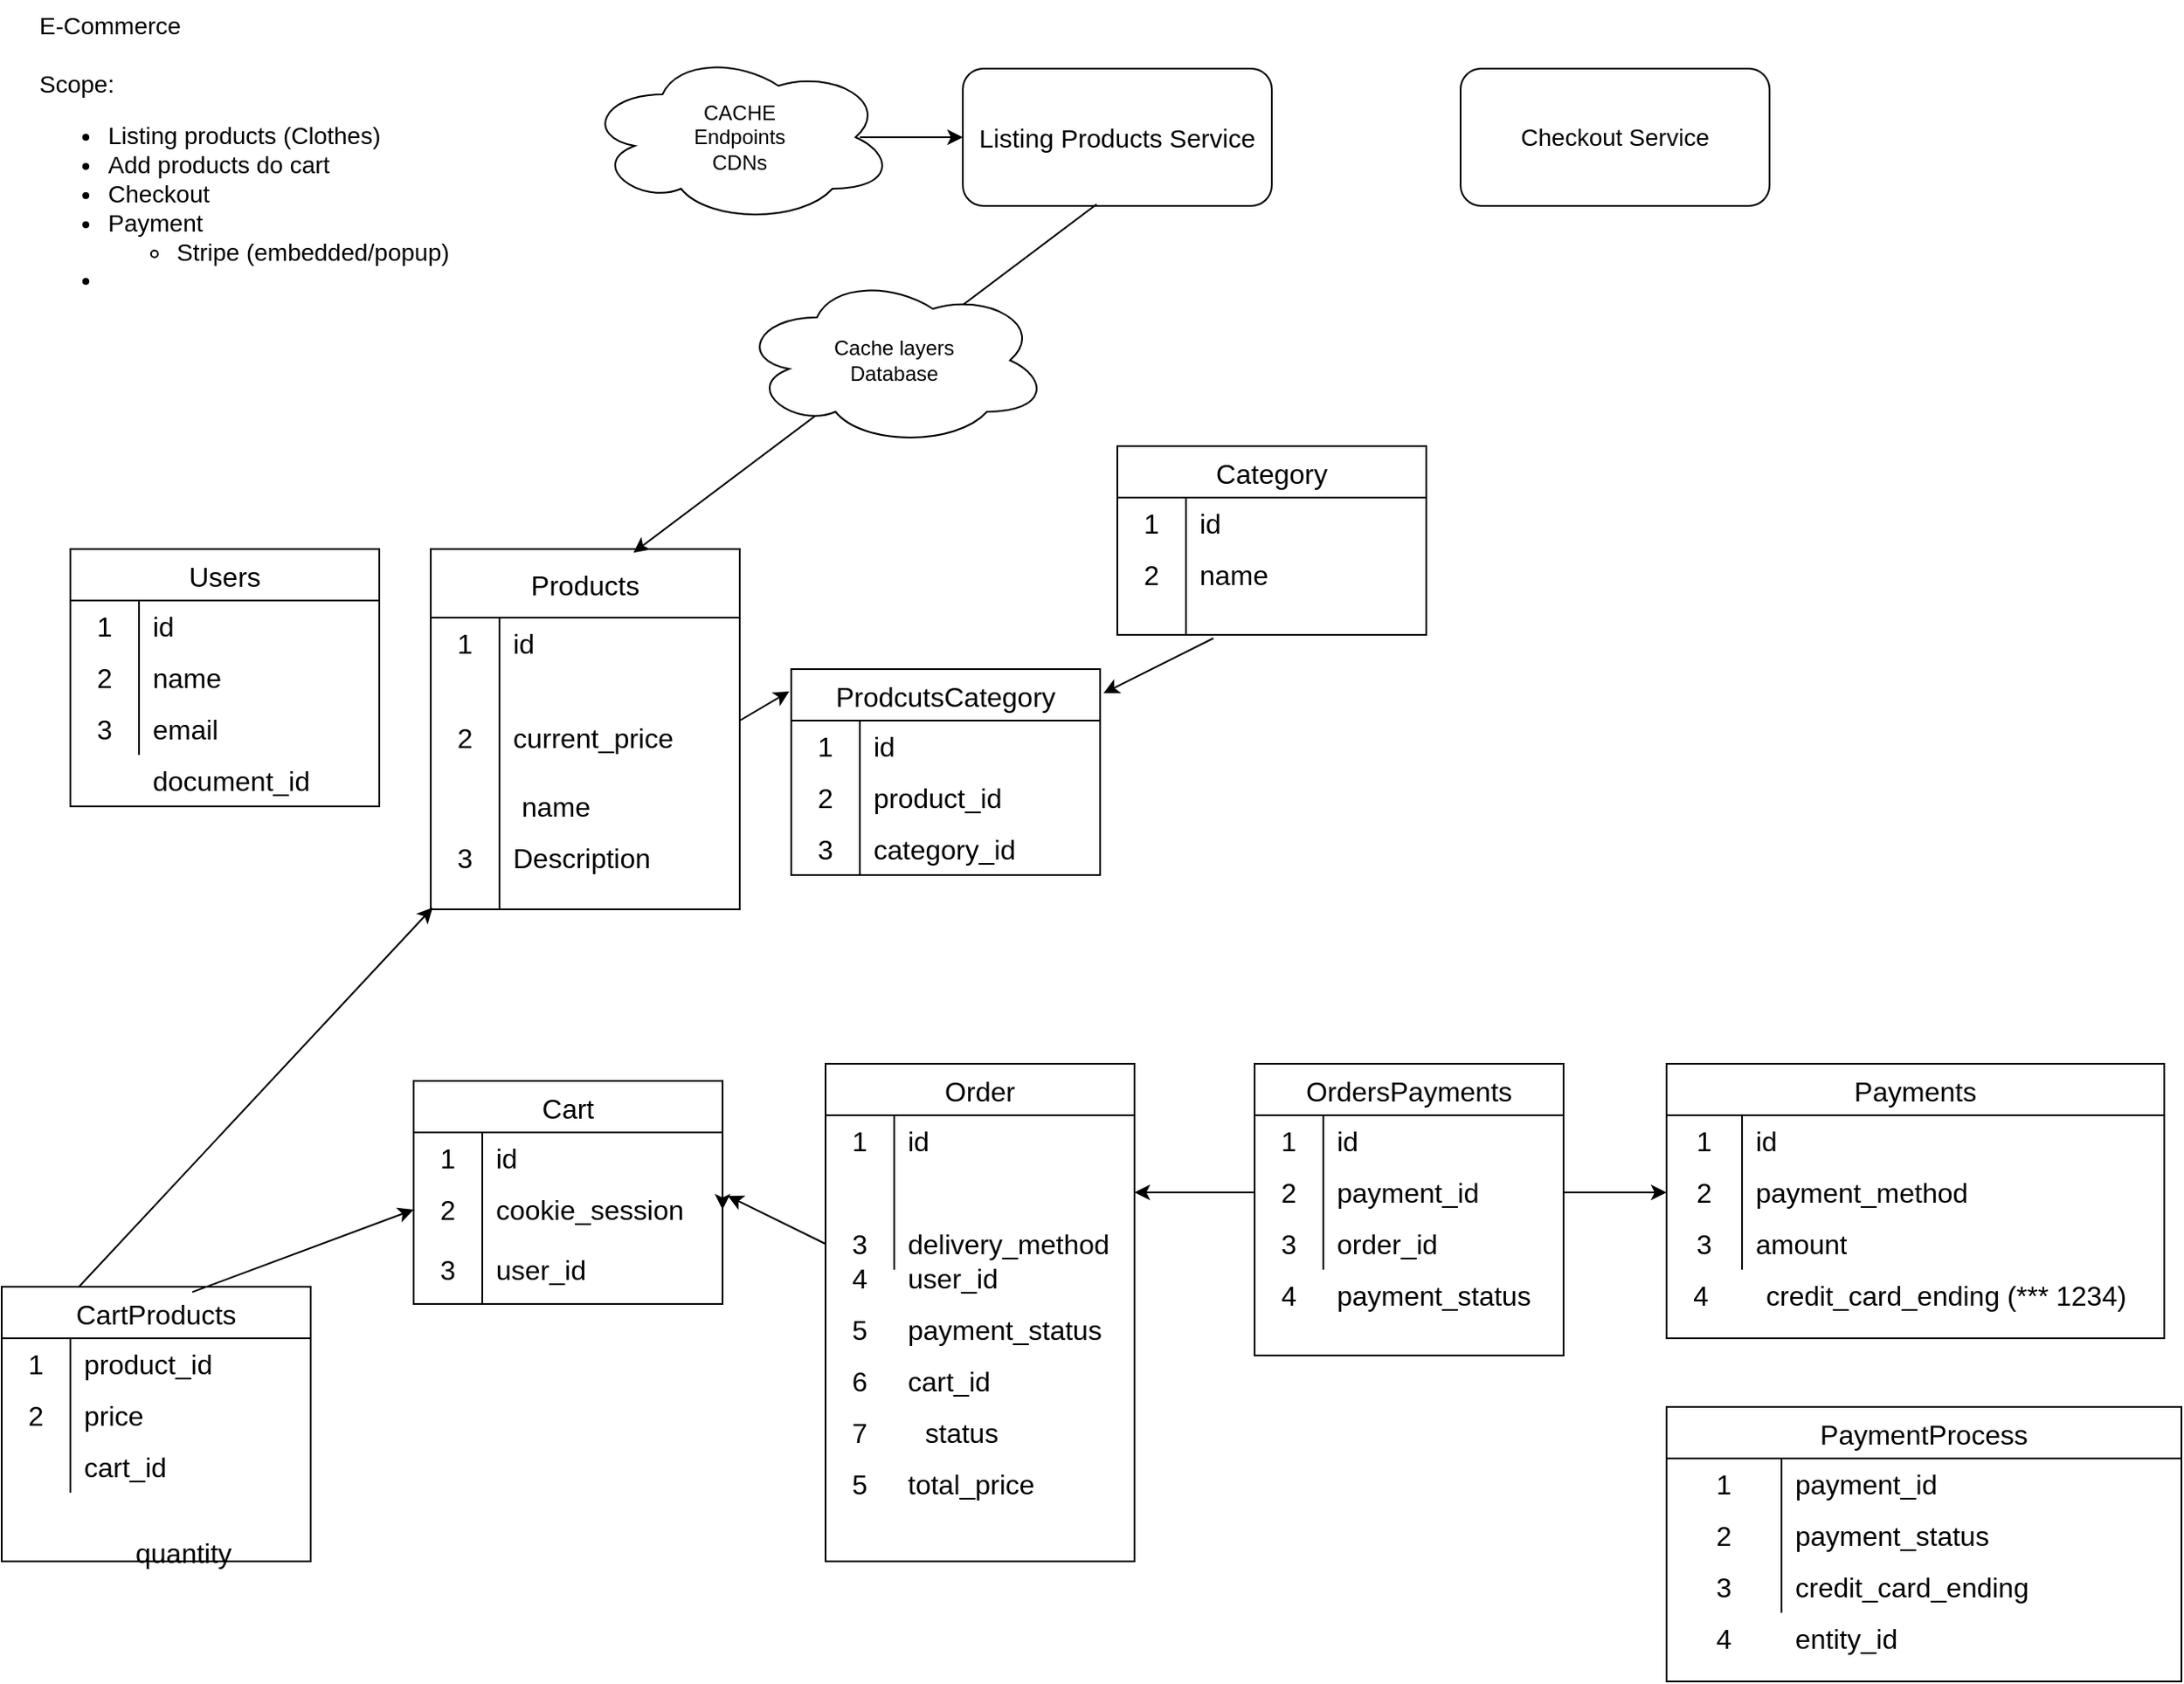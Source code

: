 <mxfile version="21.6.2" type="github">
  <diagram name="Page-1" id="5qGYVhEOFLCCytmUwjB6">
    <mxGraphModel dx="2869" dy="2988" grid="1" gridSize="10" guides="1" tooltips="1" connect="1" arrows="1" fold="1" page="1" pageScale="1" pageWidth="850" pageHeight="1100" math="0" shadow="0">
      <root>
        <mxCell id="0" />
        <mxCell id="1" parent="0" />
        <mxCell id="6X22sVfC-du6f6HbZ-w5-147" style="edgeStyle=orthogonalEdgeStyle;rounded=0;orthogonalLoop=1;jettySize=auto;html=1;exitX=1;exitY=0.5;exitDx=0;exitDy=0;entryX=1;entryY=0.5;entryDx=0;entryDy=0;" edge="1" parent="1" source="6X22sVfC-du6f6HbZ-w5-57" target="6X22sVfC-du6f6HbZ-w5-60">
          <mxGeometry relative="1" as="geometry" />
        </mxCell>
        <mxCell id="6X22sVfC-du6f6HbZ-w5-2" value="&lt;font style=&quot;font-size: 14px;&quot;&gt;E-Commerce&lt;br&gt;&lt;br&gt;Scope:&lt;br&gt;&lt;/font&gt;&lt;ul style=&quot;font-size: 14px;&quot;&gt;&lt;li&gt;&lt;span style=&quot;background-color: initial;&quot;&gt;Listing products (Clothes)&lt;/span&gt;&lt;/li&gt;&lt;li&gt;Add products do cart&lt;/li&gt;&lt;li&gt;Checkout&lt;/li&gt;&lt;li&gt;Payment&lt;/li&gt;&lt;ul&gt;&lt;li&gt;Stripe (embedded/popup)&lt;/li&gt;&lt;/ul&gt;&lt;li&gt;&lt;span style=&quot;font-size: 14px;&quot;&gt;&lt;br&gt;&lt;/span&gt;&lt;/li&gt;&lt;/ul&gt;&lt;div&gt;&lt;br&gt;&lt;/div&gt;&lt;div style=&quot;&quot;&gt;&lt;div&gt;&lt;span style=&quot;font-size: 14px;&quot;&gt;&lt;br&gt;&lt;/span&gt;&lt;/div&gt;&lt;/div&gt;" style="text;html=1;strokeColor=none;fillColor=none;align=left;verticalAlign=top;whiteSpace=wrap;rounded=0;strokeWidth=1;" vertex="1" parent="1">
          <mxGeometry x="10" y="-1110" width="250" height="220" as="geometry" />
        </mxCell>
        <mxCell id="6X22sVfC-du6f6HbZ-w5-9" value="Users" style="shape=table;startSize=30;container=1;collapsible=0;childLayout=tableLayout;fixedRows=1;rowLines=0;fontStyle=0;strokeColor=default;fontSize=16;" vertex="1" parent="1">
          <mxGeometry x="30" y="-790" width="180" height="150" as="geometry" />
        </mxCell>
        <mxCell id="6X22sVfC-du6f6HbZ-w5-10" value="" style="shape=tableRow;horizontal=0;startSize=0;swimlaneHead=0;swimlaneBody=0;top=0;left=0;bottom=0;right=0;collapsible=0;dropTarget=0;fillColor=none;points=[[0,0.5],[1,0.5]];portConstraint=eastwest;strokeColor=inherit;fontSize=16;" vertex="1" parent="6X22sVfC-du6f6HbZ-w5-9">
          <mxGeometry y="30" width="180" height="30" as="geometry" />
        </mxCell>
        <mxCell id="6X22sVfC-du6f6HbZ-w5-11" value="1" style="shape=partialRectangle;html=1;whiteSpace=wrap;connectable=0;fillColor=none;top=0;left=0;bottom=0;right=0;overflow=hidden;pointerEvents=1;strokeColor=inherit;fontSize=16;" vertex="1" parent="6X22sVfC-du6f6HbZ-w5-10">
          <mxGeometry width="40" height="30" as="geometry">
            <mxRectangle width="40" height="30" as="alternateBounds" />
          </mxGeometry>
        </mxCell>
        <mxCell id="6X22sVfC-du6f6HbZ-w5-12" value="id" style="shape=partialRectangle;html=1;whiteSpace=wrap;connectable=0;fillColor=none;top=0;left=0;bottom=0;right=0;align=left;spacingLeft=6;overflow=hidden;strokeColor=inherit;fontSize=16;" vertex="1" parent="6X22sVfC-du6f6HbZ-w5-10">
          <mxGeometry x="40" width="140" height="30" as="geometry">
            <mxRectangle width="140" height="30" as="alternateBounds" />
          </mxGeometry>
        </mxCell>
        <mxCell id="6X22sVfC-du6f6HbZ-w5-13" value="" style="shape=tableRow;horizontal=0;startSize=0;swimlaneHead=0;swimlaneBody=0;top=0;left=0;bottom=0;right=0;collapsible=0;dropTarget=0;fillColor=none;points=[[0,0.5],[1,0.5]];portConstraint=eastwest;strokeColor=inherit;fontSize=16;" vertex="1" parent="6X22sVfC-du6f6HbZ-w5-9">
          <mxGeometry y="60" width="180" height="30" as="geometry" />
        </mxCell>
        <mxCell id="6X22sVfC-du6f6HbZ-w5-14" value="2" style="shape=partialRectangle;html=1;whiteSpace=wrap;connectable=0;fillColor=none;top=0;left=0;bottom=0;right=0;overflow=hidden;strokeColor=inherit;fontSize=16;" vertex="1" parent="6X22sVfC-du6f6HbZ-w5-13">
          <mxGeometry width="40" height="30" as="geometry">
            <mxRectangle width="40" height="30" as="alternateBounds" />
          </mxGeometry>
        </mxCell>
        <mxCell id="6X22sVfC-du6f6HbZ-w5-15" value="name" style="shape=partialRectangle;html=1;whiteSpace=wrap;connectable=0;fillColor=none;top=0;left=0;bottom=0;right=0;align=left;spacingLeft=6;overflow=hidden;strokeColor=inherit;fontSize=16;" vertex="1" parent="6X22sVfC-du6f6HbZ-w5-13">
          <mxGeometry x="40" width="140" height="30" as="geometry">
            <mxRectangle width="140" height="30" as="alternateBounds" />
          </mxGeometry>
        </mxCell>
        <mxCell id="6X22sVfC-du6f6HbZ-w5-16" value="" style="shape=tableRow;horizontal=0;startSize=0;swimlaneHead=0;swimlaneBody=0;top=0;left=0;bottom=0;right=0;collapsible=0;dropTarget=0;fillColor=none;points=[[0,0.5],[1,0.5]];portConstraint=eastwest;strokeColor=inherit;fontSize=16;" vertex="1" parent="6X22sVfC-du6f6HbZ-w5-9">
          <mxGeometry y="90" width="180" height="30" as="geometry" />
        </mxCell>
        <mxCell id="6X22sVfC-du6f6HbZ-w5-17" value="3" style="shape=partialRectangle;html=1;whiteSpace=wrap;connectable=0;fillColor=none;top=0;left=0;bottom=0;right=0;overflow=hidden;strokeColor=inherit;fontSize=16;" vertex="1" parent="6X22sVfC-du6f6HbZ-w5-16">
          <mxGeometry width="40" height="30" as="geometry">
            <mxRectangle width="40" height="30" as="alternateBounds" />
          </mxGeometry>
        </mxCell>
        <mxCell id="6X22sVfC-du6f6HbZ-w5-18" value="email" style="shape=partialRectangle;html=1;whiteSpace=wrap;connectable=0;fillColor=none;top=0;left=0;bottom=0;right=0;align=left;spacingLeft=6;overflow=hidden;strokeColor=inherit;fontSize=16;" vertex="1" parent="6X22sVfC-du6f6HbZ-w5-16">
          <mxGeometry x="40" width="140" height="30" as="geometry">
            <mxRectangle width="140" height="30" as="alternateBounds" />
          </mxGeometry>
        </mxCell>
        <mxCell id="6X22sVfC-du6f6HbZ-w5-19" style="edgeStyle=orthogonalEdgeStyle;rounded=0;orthogonalLoop=1;jettySize=auto;html=1;exitX=0.5;exitY=1;exitDx=0;exitDy=0;" edge="1" parent="1">
          <mxGeometry relative="1" as="geometry">
            <mxPoint x="595" y="-780" as="sourcePoint" />
            <mxPoint x="595" y="-780" as="targetPoint" />
          </mxGeometry>
        </mxCell>
        <mxCell id="6X22sVfC-du6f6HbZ-w5-20" value="document_id" style="shape=partialRectangle;html=1;whiteSpace=wrap;connectable=0;fillColor=none;top=0;left=0;bottom=0;right=0;align=left;spacingLeft=6;overflow=hidden;strokeColor=inherit;fontSize=16;" vertex="1" parent="1">
          <mxGeometry x="70" y="-670" width="140" height="30" as="geometry">
            <mxRectangle width="140" height="30" as="alternateBounds" />
          </mxGeometry>
        </mxCell>
        <mxCell id="6X22sVfC-du6f6HbZ-w5-22" value="Products" style="shape=table;startSize=40;container=1;collapsible=0;childLayout=tableLayout;fixedRows=1;rowLines=0;fontStyle=0;strokeColor=default;fontSize=16;" vertex="1" parent="1">
          <mxGeometry x="240" y="-790" width="180" height="210" as="geometry" />
        </mxCell>
        <mxCell id="6X22sVfC-du6f6HbZ-w5-23" value="" style="shape=tableRow;horizontal=0;startSize=0;swimlaneHead=0;swimlaneBody=0;top=0;left=0;bottom=0;right=0;collapsible=0;dropTarget=0;fillColor=none;points=[[0,0.5],[1,0.5]];portConstraint=eastwest;strokeColor=inherit;fontSize=16;" vertex="1" parent="6X22sVfC-du6f6HbZ-w5-22">
          <mxGeometry y="40" width="180" height="30" as="geometry" />
        </mxCell>
        <mxCell id="6X22sVfC-du6f6HbZ-w5-24" value="1" style="shape=partialRectangle;html=1;whiteSpace=wrap;connectable=0;fillColor=none;top=0;left=0;bottom=0;right=0;overflow=hidden;pointerEvents=1;strokeColor=inherit;fontSize=16;" vertex="1" parent="6X22sVfC-du6f6HbZ-w5-23">
          <mxGeometry width="40" height="30" as="geometry">
            <mxRectangle width="40" height="30" as="alternateBounds" />
          </mxGeometry>
        </mxCell>
        <mxCell id="6X22sVfC-du6f6HbZ-w5-25" value="id" style="shape=partialRectangle;html=1;whiteSpace=wrap;connectable=0;fillColor=none;top=0;left=0;bottom=0;right=0;align=left;spacingLeft=6;overflow=hidden;strokeColor=inherit;fontSize=16;" vertex="1" parent="6X22sVfC-du6f6HbZ-w5-23">
          <mxGeometry x="40" width="140" height="30" as="geometry">
            <mxRectangle width="140" height="30" as="alternateBounds" />
          </mxGeometry>
        </mxCell>
        <mxCell id="6X22sVfC-du6f6HbZ-w5-26" value="" style="shape=tableRow;horizontal=0;startSize=0;swimlaneHead=0;swimlaneBody=0;top=0;left=0;bottom=0;right=0;collapsible=0;dropTarget=0;fillColor=none;points=[[0,0.5],[1,0.5]];portConstraint=eastwest;strokeColor=inherit;fontSize=16;" vertex="1" parent="6X22sVfC-du6f6HbZ-w5-22">
          <mxGeometry y="70" width="180" height="80" as="geometry" />
        </mxCell>
        <mxCell id="6X22sVfC-du6f6HbZ-w5-27" value="2" style="shape=partialRectangle;html=1;whiteSpace=wrap;connectable=0;fillColor=none;top=0;left=0;bottom=0;right=0;overflow=hidden;strokeColor=inherit;fontSize=16;" vertex="1" parent="6X22sVfC-du6f6HbZ-w5-26">
          <mxGeometry width="40" height="80" as="geometry">
            <mxRectangle width="40" height="80" as="alternateBounds" />
          </mxGeometry>
        </mxCell>
        <mxCell id="6X22sVfC-du6f6HbZ-w5-28" value="current_price" style="shape=partialRectangle;html=1;whiteSpace=wrap;connectable=0;fillColor=none;top=0;left=0;bottom=0;right=0;align=left;spacingLeft=6;overflow=hidden;strokeColor=inherit;fontSize=16;" vertex="1" parent="6X22sVfC-du6f6HbZ-w5-26">
          <mxGeometry x="40" width="140" height="80" as="geometry">
            <mxRectangle width="140" height="80" as="alternateBounds" />
          </mxGeometry>
        </mxCell>
        <mxCell id="6X22sVfC-du6f6HbZ-w5-29" value="" style="shape=tableRow;horizontal=0;startSize=0;swimlaneHead=0;swimlaneBody=0;top=0;left=0;bottom=0;right=0;collapsible=0;dropTarget=0;fillColor=none;points=[[0,0.5],[1,0.5]];portConstraint=eastwest;strokeColor=inherit;fontSize=16;" vertex="1" parent="6X22sVfC-du6f6HbZ-w5-22">
          <mxGeometry y="150" width="180" height="60" as="geometry" />
        </mxCell>
        <mxCell id="6X22sVfC-du6f6HbZ-w5-30" value="3" style="shape=partialRectangle;html=1;whiteSpace=wrap;connectable=0;fillColor=none;top=0;left=0;bottom=0;right=0;overflow=hidden;strokeColor=inherit;fontSize=16;" vertex="1" parent="6X22sVfC-du6f6HbZ-w5-29">
          <mxGeometry width="40" height="60" as="geometry">
            <mxRectangle width="40" height="60" as="alternateBounds" />
          </mxGeometry>
        </mxCell>
        <mxCell id="6X22sVfC-du6f6HbZ-w5-31" value="Description" style="shape=partialRectangle;html=1;whiteSpace=wrap;connectable=0;fillColor=none;top=0;left=0;bottom=0;right=0;align=left;spacingLeft=6;overflow=hidden;strokeColor=inherit;fontSize=16;" vertex="1" parent="6X22sVfC-du6f6HbZ-w5-29">
          <mxGeometry x="40" width="140" height="60" as="geometry">
            <mxRectangle width="140" height="60" as="alternateBounds" />
          </mxGeometry>
        </mxCell>
        <mxCell id="6X22sVfC-du6f6HbZ-w5-32" value="Category" style="shape=table;startSize=30;container=1;collapsible=0;childLayout=tableLayout;fixedRows=1;rowLines=0;fontStyle=0;strokeColor=default;fontSize=16;" vertex="1" parent="1">
          <mxGeometry x="640" y="-850" width="180" height="110" as="geometry" />
        </mxCell>
        <mxCell id="6X22sVfC-du6f6HbZ-w5-33" value="" style="shape=tableRow;horizontal=0;startSize=0;swimlaneHead=0;swimlaneBody=0;top=0;left=0;bottom=0;right=0;collapsible=0;dropTarget=0;fillColor=none;points=[[0,0.5],[1,0.5]];portConstraint=eastwest;strokeColor=inherit;fontSize=16;" vertex="1" parent="6X22sVfC-du6f6HbZ-w5-32">
          <mxGeometry y="30" width="180" height="30" as="geometry" />
        </mxCell>
        <mxCell id="6X22sVfC-du6f6HbZ-w5-34" value="1" style="shape=partialRectangle;html=1;whiteSpace=wrap;connectable=0;fillColor=none;top=0;left=0;bottom=0;right=0;overflow=hidden;pointerEvents=1;strokeColor=inherit;fontSize=16;" vertex="1" parent="6X22sVfC-du6f6HbZ-w5-33">
          <mxGeometry width="40" height="30" as="geometry">
            <mxRectangle width="40" height="30" as="alternateBounds" />
          </mxGeometry>
        </mxCell>
        <mxCell id="6X22sVfC-du6f6HbZ-w5-35" value="id" style="shape=partialRectangle;html=1;whiteSpace=wrap;connectable=0;fillColor=none;top=0;left=0;bottom=0;right=0;align=left;spacingLeft=6;overflow=hidden;strokeColor=inherit;fontSize=16;" vertex="1" parent="6X22sVfC-du6f6HbZ-w5-33">
          <mxGeometry x="40" width="140" height="30" as="geometry">
            <mxRectangle width="140" height="30" as="alternateBounds" />
          </mxGeometry>
        </mxCell>
        <mxCell id="6X22sVfC-du6f6HbZ-w5-36" value="" style="shape=tableRow;horizontal=0;startSize=0;swimlaneHead=0;swimlaneBody=0;top=0;left=0;bottom=0;right=0;collapsible=0;dropTarget=0;fillColor=none;points=[[0,0.5],[1,0.5]];portConstraint=eastwest;strokeColor=inherit;fontSize=16;" vertex="1" parent="6X22sVfC-du6f6HbZ-w5-32">
          <mxGeometry y="60" width="180" height="30" as="geometry" />
        </mxCell>
        <mxCell id="6X22sVfC-du6f6HbZ-w5-37" value="2" style="shape=partialRectangle;html=1;whiteSpace=wrap;connectable=0;fillColor=none;top=0;left=0;bottom=0;right=0;overflow=hidden;strokeColor=inherit;fontSize=16;" vertex="1" parent="6X22sVfC-du6f6HbZ-w5-36">
          <mxGeometry width="40" height="30" as="geometry">
            <mxRectangle width="40" height="30" as="alternateBounds" />
          </mxGeometry>
        </mxCell>
        <mxCell id="6X22sVfC-du6f6HbZ-w5-38" value="name" style="shape=partialRectangle;html=1;whiteSpace=wrap;connectable=0;fillColor=none;top=0;left=0;bottom=0;right=0;align=left;spacingLeft=6;overflow=hidden;strokeColor=inherit;fontSize=16;" vertex="1" parent="6X22sVfC-du6f6HbZ-w5-36">
          <mxGeometry x="40" width="140" height="30" as="geometry">
            <mxRectangle width="140" height="30" as="alternateBounds" />
          </mxGeometry>
        </mxCell>
        <mxCell id="6X22sVfC-du6f6HbZ-w5-39" value="" style="shape=tableRow;horizontal=0;startSize=0;swimlaneHead=0;swimlaneBody=0;top=0;left=0;bottom=0;right=0;collapsible=0;dropTarget=0;fillColor=none;points=[[0,0.5],[1,0.5]];portConstraint=eastwest;strokeColor=inherit;fontSize=16;" vertex="1" parent="6X22sVfC-du6f6HbZ-w5-32">
          <mxGeometry y="90" width="180" height="20" as="geometry" />
        </mxCell>
        <mxCell id="6X22sVfC-du6f6HbZ-w5-40" value="" style="shape=partialRectangle;html=1;whiteSpace=wrap;connectable=0;fillColor=none;top=0;left=0;bottom=0;right=0;overflow=hidden;strokeColor=inherit;fontSize=16;" vertex="1" parent="6X22sVfC-du6f6HbZ-w5-39">
          <mxGeometry width="40" height="20" as="geometry">
            <mxRectangle width="40" height="20" as="alternateBounds" />
          </mxGeometry>
        </mxCell>
        <mxCell id="6X22sVfC-du6f6HbZ-w5-41" value="" style="shape=partialRectangle;html=1;whiteSpace=wrap;connectable=0;fillColor=none;top=0;left=0;bottom=0;right=0;align=left;spacingLeft=6;overflow=hidden;strokeColor=inherit;fontSize=16;" vertex="1" parent="6X22sVfC-du6f6HbZ-w5-39">
          <mxGeometry x="40" width="140" height="20" as="geometry">
            <mxRectangle width="140" height="20" as="alternateBounds" />
          </mxGeometry>
        </mxCell>
        <mxCell id="6X22sVfC-du6f6HbZ-w5-42" value="name" style="shape=partialRectangle;html=1;whiteSpace=wrap;connectable=0;fillColor=none;top=0;left=0;bottom=0;right=0;align=left;spacingLeft=6;overflow=hidden;strokeColor=inherit;fontSize=16;" vertex="1" parent="1">
          <mxGeometry x="285" y="-670" width="140" height="60" as="geometry">
            <mxRectangle width="140" height="110" as="alternateBounds" />
          </mxGeometry>
        </mxCell>
        <mxCell id="6X22sVfC-du6f6HbZ-w5-43" value="ProdcutsCategory" style="shape=table;startSize=30;container=1;collapsible=0;childLayout=tableLayout;fixedRows=1;rowLines=0;fontStyle=0;strokeColor=default;fontSize=16;" vertex="1" parent="1">
          <mxGeometry x="450" y="-720" width="180" height="120" as="geometry" />
        </mxCell>
        <mxCell id="6X22sVfC-du6f6HbZ-w5-44" value="" style="shape=tableRow;horizontal=0;startSize=0;swimlaneHead=0;swimlaneBody=0;top=0;left=0;bottom=0;right=0;collapsible=0;dropTarget=0;fillColor=none;points=[[0,0.5],[1,0.5]];portConstraint=eastwest;strokeColor=inherit;fontSize=16;" vertex="1" parent="6X22sVfC-du6f6HbZ-w5-43">
          <mxGeometry y="30" width="180" height="30" as="geometry" />
        </mxCell>
        <mxCell id="6X22sVfC-du6f6HbZ-w5-45" value="1" style="shape=partialRectangle;html=1;whiteSpace=wrap;connectable=0;fillColor=none;top=0;left=0;bottom=0;right=0;overflow=hidden;pointerEvents=1;strokeColor=inherit;fontSize=16;" vertex="1" parent="6X22sVfC-du6f6HbZ-w5-44">
          <mxGeometry width="40" height="30" as="geometry">
            <mxRectangle width="40" height="30" as="alternateBounds" />
          </mxGeometry>
        </mxCell>
        <mxCell id="6X22sVfC-du6f6HbZ-w5-46" value="id" style="shape=partialRectangle;html=1;whiteSpace=wrap;connectable=0;fillColor=none;top=0;left=0;bottom=0;right=0;align=left;spacingLeft=6;overflow=hidden;strokeColor=inherit;fontSize=16;" vertex="1" parent="6X22sVfC-du6f6HbZ-w5-44">
          <mxGeometry x="40" width="140" height="30" as="geometry">
            <mxRectangle width="140" height="30" as="alternateBounds" />
          </mxGeometry>
        </mxCell>
        <mxCell id="6X22sVfC-du6f6HbZ-w5-47" value="" style="shape=tableRow;horizontal=0;startSize=0;swimlaneHead=0;swimlaneBody=0;top=0;left=0;bottom=0;right=0;collapsible=0;dropTarget=0;fillColor=none;points=[[0,0.5],[1,0.5]];portConstraint=eastwest;strokeColor=inherit;fontSize=16;" vertex="1" parent="6X22sVfC-du6f6HbZ-w5-43">
          <mxGeometry y="60" width="180" height="30" as="geometry" />
        </mxCell>
        <mxCell id="6X22sVfC-du6f6HbZ-w5-48" value="2" style="shape=partialRectangle;html=1;whiteSpace=wrap;connectable=0;fillColor=none;top=0;left=0;bottom=0;right=0;overflow=hidden;strokeColor=inherit;fontSize=16;" vertex="1" parent="6X22sVfC-du6f6HbZ-w5-47">
          <mxGeometry width="40" height="30" as="geometry">
            <mxRectangle width="40" height="30" as="alternateBounds" />
          </mxGeometry>
        </mxCell>
        <mxCell id="6X22sVfC-du6f6HbZ-w5-49" value="product_id" style="shape=partialRectangle;html=1;whiteSpace=wrap;connectable=0;fillColor=none;top=0;left=0;bottom=0;right=0;align=left;spacingLeft=6;overflow=hidden;strokeColor=inherit;fontSize=16;" vertex="1" parent="6X22sVfC-du6f6HbZ-w5-47">
          <mxGeometry x="40" width="140" height="30" as="geometry">
            <mxRectangle width="140" height="30" as="alternateBounds" />
          </mxGeometry>
        </mxCell>
        <mxCell id="6X22sVfC-du6f6HbZ-w5-50" value="" style="shape=tableRow;horizontal=0;startSize=0;swimlaneHead=0;swimlaneBody=0;top=0;left=0;bottom=0;right=0;collapsible=0;dropTarget=0;fillColor=none;points=[[0,0.5],[1,0.5]];portConstraint=eastwest;strokeColor=inherit;fontSize=16;" vertex="1" parent="6X22sVfC-du6f6HbZ-w5-43">
          <mxGeometry y="90" width="180" height="30" as="geometry" />
        </mxCell>
        <mxCell id="6X22sVfC-du6f6HbZ-w5-51" value="3" style="shape=partialRectangle;html=1;whiteSpace=wrap;connectable=0;fillColor=none;top=0;left=0;bottom=0;right=0;overflow=hidden;strokeColor=inherit;fontSize=16;" vertex="1" parent="6X22sVfC-du6f6HbZ-w5-50">
          <mxGeometry width="40" height="30" as="geometry">
            <mxRectangle width="40" height="30" as="alternateBounds" />
          </mxGeometry>
        </mxCell>
        <mxCell id="6X22sVfC-du6f6HbZ-w5-52" value="category_id" style="shape=partialRectangle;html=1;whiteSpace=wrap;connectable=0;fillColor=none;top=0;left=0;bottom=0;right=0;align=left;spacingLeft=6;overflow=hidden;strokeColor=inherit;fontSize=16;" vertex="1" parent="6X22sVfC-du6f6HbZ-w5-50">
          <mxGeometry x="40" width="140" height="30" as="geometry">
            <mxRectangle width="140" height="30" as="alternateBounds" />
          </mxGeometry>
        </mxCell>
        <mxCell id="6X22sVfC-du6f6HbZ-w5-54" value="" style="endArrow=classic;html=1;rounded=0;entryX=-0.006;entryY=0.108;entryDx=0;entryDy=0;entryPerimeter=0;" edge="1" parent="1" target="6X22sVfC-du6f6HbZ-w5-43">
          <mxGeometry width="50" height="50" relative="1" as="geometry">
            <mxPoint x="420" y="-690" as="sourcePoint" />
            <mxPoint x="470" y="-740" as="targetPoint" />
          </mxGeometry>
        </mxCell>
        <mxCell id="6X22sVfC-du6f6HbZ-w5-55" value="" style="endArrow=classic;html=1;rounded=0;entryX=1.011;entryY=0.117;entryDx=0;entryDy=0;entryPerimeter=0;exitX=0.311;exitY=1.1;exitDx=0;exitDy=0;exitPerimeter=0;" edge="1" parent="1" source="6X22sVfC-du6f6HbZ-w5-39" target="6X22sVfC-du6f6HbZ-w5-43">
          <mxGeometry width="50" height="50" relative="1" as="geometry">
            <mxPoint x="710" y="-690" as="sourcePoint" />
            <mxPoint x="749" y="-627" as="targetPoint" />
          </mxGeometry>
        </mxCell>
        <mxCell id="6X22sVfC-du6f6HbZ-w5-56" value="Cart" style="shape=table;startSize=30;container=1;collapsible=0;childLayout=tableLayout;fixedRows=1;rowLines=0;fontStyle=0;strokeColor=default;fontSize=16;" vertex="1" parent="1">
          <mxGeometry x="230" y="-480" width="180" height="130" as="geometry" />
        </mxCell>
        <mxCell id="6X22sVfC-du6f6HbZ-w5-57" value="" style="shape=tableRow;horizontal=0;startSize=0;swimlaneHead=0;swimlaneBody=0;top=0;left=0;bottom=0;right=0;collapsible=0;dropTarget=0;fillColor=none;points=[[0,0.5],[1,0.5]];portConstraint=eastwest;strokeColor=inherit;fontSize=16;" vertex="1" parent="6X22sVfC-du6f6HbZ-w5-56">
          <mxGeometry y="30" width="180" height="30" as="geometry" />
        </mxCell>
        <mxCell id="6X22sVfC-du6f6HbZ-w5-58" value="1" style="shape=partialRectangle;html=1;whiteSpace=wrap;connectable=0;fillColor=none;top=0;left=0;bottom=0;right=0;overflow=hidden;pointerEvents=1;strokeColor=inherit;fontSize=16;" vertex="1" parent="6X22sVfC-du6f6HbZ-w5-57">
          <mxGeometry width="40" height="30" as="geometry">
            <mxRectangle width="40" height="30" as="alternateBounds" />
          </mxGeometry>
        </mxCell>
        <mxCell id="6X22sVfC-du6f6HbZ-w5-59" value="id" style="shape=partialRectangle;html=1;whiteSpace=wrap;connectable=0;fillColor=none;top=0;left=0;bottom=0;right=0;align=left;spacingLeft=6;overflow=hidden;strokeColor=inherit;fontSize=16;" vertex="1" parent="6X22sVfC-du6f6HbZ-w5-57">
          <mxGeometry x="40" width="140" height="30" as="geometry">
            <mxRectangle width="140" height="30" as="alternateBounds" />
          </mxGeometry>
        </mxCell>
        <mxCell id="6X22sVfC-du6f6HbZ-w5-60" value="" style="shape=tableRow;horizontal=0;startSize=0;swimlaneHead=0;swimlaneBody=0;top=0;left=0;bottom=0;right=0;collapsible=0;dropTarget=0;fillColor=none;points=[[0,0.5],[1,0.5]];portConstraint=eastwest;strokeColor=inherit;fontSize=16;" vertex="1" parent="6X22sVfC-du6f6HbZ-w5-56">
          <mxGeometry y="60" width="180" height="30" as="geometry" />
        </mxCell>
        <mxCell id="6X22sVfC-du6f6HbZ-w5-61" value="2" style="shape=partialRectangle;html=1;whiteSpace=wrap;connectable=0;fillColor=none;top=0;left=0;bottom=0;right=0;overflow=hidden;strokeColor=inherit;fontSize=16;" vertex="1" parent="6X22sVfC-du6f6HbZ-w5-60">
          <mxGeometry width="40" height="30" as="geometry">
            <mxRectangle width="40" height="30" as="alternateBounds" />
          </mxGeometry>
        </mxCell>
        <mxCell id="6X22sVfC-du6f6HbZ-w5-62" value="cookie_session" style="shape=partialRectangle;html=1;whiteSpace=wrap;connectable=0;fillColor=none;top=0;left=0;bottom=0;right=0;align=left;spacingLeft=6;overflow=hidden;strokeColor=inherit;fontSize=16;" vertex="1" parent="6X22sVfC-du6f6HbZ-w5-60">
          <mxGeometry x="40" width="140" height="30" as="geometry">
            <mxRectangle width="140" height="30" as="alternateBounds" />
          </mxGeometry>
        </mxCell>
        <mxCell id="6X22sVfC-du6f6HbZ-w5-63" value="" style="shape=tableRow;horizontal=0;startSize=0;swimlaneHead=0;swimlaneBody=0;top=0;left=0;bottom=0;right=0;collapsible=0;dropTarget=0;fillColor=none;points=[[0,0.5],[1,0.5]];portConstraint=eastwest;strokeColor=inherit;fontSize=16;" vertex="1" parent="6X22sVfC-du6f6HbZ-w5-56">
          <mxGeometry y="90" width="180" height="40" as="geometry" />
        </mxCell>
        <mxCell id="6X22sVfC-du6f6HbZ-w5-64" value="3" style="shape=partialRectangle;html=1;whiteSpace=wrap;connectable=0;fillColor=none;top=0;left=0;bottom=0;right=0;overflow=hidden;strokeColor=inherit;fontSize=16;" vertex="1" parent="6X22sVfC-du6f6HbZ-w5-63">
          <mxGeometry width="40" height="40" as="geometry">
            <mxRectangle width="40" height="40" as="alternateBounds" />
          </mxGeometry>
        </mxCell>
        <mxCell id="6X22sVfC-du6f6HbZ-w5-65" value="user_id" style="shape=partialRectangle;html=1;whiteSpace=wrap;connectable=0;fillColor=none;top=0;left=0;bottom=0;right=0;align=left;spacingLeft=6;overflow=hidden;strokeColor=inherit;fontSize=16;" vertex="1" parent="6X22sVfC-du6f6HbZ-w5-63">
          <mxGeometry x="40" width="140" height="40" as="geometry">
            <mxRectangle width="140" height="40" as="alternateBounds" />
          </mxGeometry>
        </mxCell>
        <mxCell id="6X22sVfC-du6f6HbZ-w5-78" value="CartProducts" style="shape=table;startSize=30;container=1;collapsible=0;childLayout=tableLayout;fixedRows=1;rowLines=0;fontStyle=0;strokeColor=default;fontSize=16;" vertex="1" parent="1">
          <mxGeometry x="-10" y="-360" width="180" height="160" as="geometry" />
        </mxCell>
        <mxCell id="6X22sVfC-du6f6HbZ-w5-79" value="" style="shape=tableRow;horizontal=0;startSize=0;swimlaneHead=0;swimlaneBody=0;top=0;left=0;bottom=0;right=0;collapsible=0;dropTarget=0;fillColor=none;points=[[0,0.5],[1,0.5]];portConstraint=eastwest;strokeColor=inherit;fontSize=16;" vertex="1" parent="6X22sVfC-du6f6HbZ-w5-78">
          <mxGeometry y="30" width="180" height="30" as="geometry" />
        </mxCell>
        <mxCell id="6X22sVfC-du6f6HbZ-w5-80" value="1" style="shape=partialRectangle;html=1;whiteSpace=wrap;connectable=0;fillColor=none;top=0;left=0;bottom=0;right=0;overflow=hidden;pointerEvents=1;strokeColor=inherit;fontSize=16;" vertex="1" parent="6X22sVfC-du6f6HbZ-w5-79">
          <mxGeometry width="40" height="30" as="geometry">
            <mxRectangle width="40" height="30" as="alternateBounds" />
          </mxGeometry>
        </mxCell>
        <mxCell id="6X22sVfC-du6f6HbZ-w5-81" value="product_id" style="shape=partialRectangle;html=1;whiteSpace=wrap;connectable=0;fillColor=none;top=0;left=0;bottom=0;right=0;align=left;spacingLeft=6;overflow=hidden;strokeColor=inherit;fontSize=16;" vertex="1" parent="6X22sVfC-du6f6HbZ-w5-79">
          <mxGeometry x="40" width="140" height="30" as="geometry">
            <mxRectangle width="140" height="30" as="alternateBounds" />
          </mxGeometry>
        </mxCell>
        <mxCell id="6X22sVfC-du6f6HbZ-w5-82" value="" style="shape=tableRow;horizontal=0;startSize=0;swimlaneHead=0;swimlaneBody=0;top=0;left=0;bottom=0;right=0;collapsible=0;dropTarget=0;fillColor=none;points=[[0,0.5],[1,0.5]];portConstraint=eastwest;strokeColor=inherit;fontSize=16;" vertex="1" parent="6X22sVfC-du6f6HbZ-w5-78">
          <mxGeometry y="60" width="180" height="30" as="geometry" />
        </mxCell>
        <mxCell id="6X22sVfC-du6f6HbZ-w5-83" value="2" style="shape=partialRectangle;html=1;whiteSpace=wrap;connectable=0;fillColor=none;top=0;left=0;bottom=0;right=0;overflow=hidden;strokeColor=inherit;fontSize=16;" vertex="1" parent="6X22sVfC-du6f6HbZ-w5-82">
          <mxGeometry width="40" height="30" as="geometry">
            <mxRectangle width="40" height="30" as="alternateBounds" />
          </mxGeometry>
        </mxCell>
        <mxCell id="6X22sVfC-du6f6HbZ-w5-84" value="price" style="shape=partialRectangle;html=1;whiteSpace=wrap;connectable=0;fillColor=none;top=0;left=0;bottom=0;right=0;align=left;spacingLeft=6;overflow=hidden;strokeColor=inherit;fontSize=16;" vertex="1" parent="6X22sVfC-du6f6HbZ-w5-82">
          <mxGeometry x="40" width="140" height="30" as="geometry">
            <mxRectangle width="140" height="30" as="alternateBounds" />
          </mxGeometry>
        </mxCell>
        <mxCell id="6X22sVfC-du6f6HbZ-w5-85" value="" style="shape=tableRow;horizontal=0;startSize=0;swimlaneHead=0;swimlaneBody=0;top=0;left=0;bottom=0;right=0;collapsible=0;dropTarget=0;fillColor=none;points=[[0,0.5],[1,0.5]];portConstraint=eastwest;strokeColor=inherit;fontSize=16;" vertex="1" parent="6X22sVfC-du6f6HbZ-w5-78">
          <mxGeometry y="90" width="180" height="30" as="geometry" />
        </mxCell>
        <mxCell id="6X22sVfC-du6f6HbZ-w5-86" value="" style="shape=partialRectangle;html=1;whiteSpace=wrap;connectable=0;fillColor=none;top=0;left=0;bottom=0;right=0;overflow=hidden;strokeColor=inherit;fontSize=16;" vertex="1" parent="6X22sVfC-du6f6HbZ-w5-85">
          <mxGeometry width="40" height="30" as="geometry">
            <mxRectangle width="40" height="30" as="alternateBounds" />
          </mxGeometry>
        </mxCell>
        <mxCell id="6X22sVfC-du6f6HbZ-w5-87" value="cart_id" style="shape=partialRectangle;html=1;whiteSpace=wrap;connectable=0;fillColor=none;top=0;left=0;bottom=0;right=0;align=left;spacingLeft=6;overflow=hidden;strokeColor=inherit;fontSize=16;" vertex="1" parent="6X22sVfC-du6f6HbZ-w5-85">
          <mxGeometry x="40" width="140" height="30" as="geometry">
            <mxRectangle width="140" height="30" as="alternateBounds" />
          </mxGeometry>
        </mxCell>
        <mxCell id="6X22sVfC-du6f6HbZ-w5-88" value="Order" style="shape=table;startSize=30;container=1;collapsible=0;childLayout=tableLayout;fixedRows=1;rowLines=0;fontStyle=0;strokeColor=default;fontSize=16;" vertex="1" parent="1">
          <mxGeometry x="470" y="-490" width="180" height="290" as="geometry" />
        </mxCell>
        <mxCell id="6X22sVfC-du6f6HbZ-w5-89" value="" style="shape=tableRow;horizontal=0;startSize=0;swimlaneHead=0;swimlaneBody=0;top=0;left=0;bottom=0;right=0;collapsible=0;dropTarget=0;fillColor=none;points=[[0,0.5],[1,0.5]];portConstraint=eastwest;strokeColor=inherit;fontSize=16;" vertex="1" parent="6X22sVfC-du6f6HbZ-w5-88">
          <mxGeometry y="30" width="180" height="30" as="geometry" />
        </mxCell>
        <mxCell id="6X22sVfC-du6f6HbZ-w5-90" value="1" style="shape=partialRectangle;html=1;whiteSpace=wrap;connectable=0;fillColor=none;top=0;left=0;bottom=0;right=0;overflow=hidden;pointerEvents=1;strokeColor=inherit;fontSize=16;" vertex="1" parent="6X22sVfC-du6f6HbZ-w5-89">
          <mxGeometry width="40" height="30" as="geometry">
            <mxRectangle width="40" height="30" as="alternateBounds" />
          </mxGeometry>
        </mxCell>
        <mxCell id="6X22sVfC-du6f6HbZ-w5-91" value="id" style="shape=partialRectangle;html=1;whiteSpace=wrap;connectable=0;fillColor=none;top=0;left=0;bottom=0;right=0;align=left;spacingLeft=6;overflow=hidden;strokeColor=inherit;fontSize=16;" vertex="1" parent="6X22sVfC-du6f6HbZ-w5-89">
          <mxGeometry x="40" width="140" height="30" as="geometry">
            <mxRectangle width="140" height="30" as="alternateBounds" />
          </mxGeometry>
        </mxCell>
        <mxCell id="6X22sVfC-du6f6HbZ-w5-92" value="" style="shape=tableRow;horizontal=0;startSize=0;swimlaneHead=0;swimlaneBody=0;top=0;left=0;bottom=0;right=0;collapsible=0;dropTarget=0;fillColor=none;points=[[0,0.5],[1,0.5]];portConstraint=eastwest;strokeColor=inherit;fontSize=16;" vertex="1" parent="6X22sVfC-du6f6HbZ-w5-88">
          <mxGeometry y="60" width="180" height="30" as="geometry" />
        </mxCell>
        <mxCell id="6X22sVfC-du6f6HbZ-w5-93" value="" style="shape=partialRectangle;html=1;whiteSpace=wrap;connectable=0;fillColor=none;top=0;left=0;bottom=0;right=0;overflow=hidden;strokeColor=inherit;fontSize=16;" vertex="1" parent="6X22sVfC-du6f6HbZ-w5-92">
          <mxGeometry width="40" height="30" as="geometry">
            <mxRectangle width="40" height="30" as="alternateBounds" />
          </mxGeometry>
        </mxCell>
        <mxCell id="6X22sVfC-du6f6HbZ-w5-94" value="" style="shape=partialRectangle;html=1;whiteSpace=wrap;connectable=0;fillColor=none;top=0;left=0;bottom=0;right=0;align=left;spacingLeft=6;overflow=hidden;strokeColor=inherit;fontSize=16;" vertex="1" parent="6X22sVfC-du6f6HbZ-w5-92">
          <mxGeometry x="40" width="140" height="30" as="geometry">
            <mxRectangle width="140" height="30" as="alternateBounds" />
          </mxGeometry>
        </mxCell>
        <mxCell id="6X22sVfC-du6f6HbZ-w5-95" value="" style="shape=tableRow;horizontal=0;startSize=0;swimlaneHead=0;swimlaneBody=0;top=0;left=0;bottom=0;right=0;collapsible=0;dropTarget=0;fillColor=none;points=[[0,0.5],[1,0.5]];portConstraint=eastwest;strokeColor=inherit;fontSize=16;" vertex="1" parent="6X22sVfC-du6f6HbZ-w5-88">
          <mxGeometry y="90" width="180" height="30" as="geometry" />
        </mxCell>
        <mxCell id="6X22sVfC-du6f6HbZ-w5-96" value="3" style="shape=partialRectangle;html=1;whiteSpace=wrap;connectable=0;fillColor=none;top=0;left=0;bottom=0;right=0;overflow=hidden;strokeColor=inherit;fontSize=16;" vertex="1" parent="6X22sVfC-du6f6HbZ-w5-95">
          <mxGeometry width="40" height="30" as="geometry">
            <mxRectangle width="40" height="30" as="alternateBounds" />
          </mxGeometry>
        </mxCell>
        <mxCell id="6X22sVfC-du6f6HbZ-w5-97" value="delivery_method" style="shape=partialRectangle;html=1;whiteSpace=wrap;connectable=0;fillColor=none;top=0;left=0;bottom=0;right=0;align=left;spacingLeft=6;overflow=hidden;strokeColor=inherit;fontSize=16;" vertex="1" parent="6X22sVfC-du6f6HbZ-w5-95">
          <mxGeometry x="40" width="140" height="30" as="geometry">
            <mxRectangle width="140" height="30" as="alternateBounds" />
          </mxGeometry>
        </mxCell>
        <mxCell id="6X22sVfC-du6f6HbZ-w5-98" value="" style="shape=tableRow;horizontal=0;startSize=0;swimlaneHead=0;swimlaneBody=0;top=0;left=0;bottom=0;right=0;collapsible=0;dropTarget=0;fillColor=none;points=[[0,0.5],[1,0.5]];portConstraint=eastwest;strokeColor=inherit;fontSize=16;" vertex="1" parent="1">
          <mxGeometry x="320" y="-390" width="180" height="30" as="geometry" />
        </mxCell>
        <mxCell id="6X22sVfC-du6f6HbZ-w5-99" value="4" style="shape=partialRectangle;html=1;whiteSpace=wrap;connectable=0;fillColor=none;top=0;left=0;bottom=0;right=0;overflow=hidden;strokeColor=inherit;fontSize=16;" vertex="1" parent="6X22sVfC-du6f6HbZ-w5-98">
          <mxGeometry x="150" y="10" width="40" height="30" as="geometry">
            <mxRectangle width="40" height="30" as="alternateBounds" />
          </mxGeometry>
        </mxCell>
        <mxCell id="6X22sVfC-du6f6HbZ-w5-100" value="user_id" style="shape=partialRectangle;html=1;whiteSpace=wrap;connectable=0;fillColor=none;top=0;left=0;bottom=0;right=0;align=left;spacingLeft=6;overflow=hidden;strokeColor=inherit;fontSize=16;" vertex="1" parent="6X22sVfC-du6f6HbZ-w5-98">
          <mxGeometry x="190" y="10" width="140" height="30" as="geometry">
            <mxRectangle width="140" height="30" as="alternateBounds" />
          </mxGeometry>
        </mxCell>
        <mxCell id="6X22sVfC-du6f6HbZ-w5-101" value="5" style="shape=partialRectangle;html=1;whiteSpace=wrap;connectable=0;fillColor=none;top=0;left=0;bottom=0;right=0;overflow=hidden;strokeColor=inherit;fontSize=16;" vertex="1" parent="1">
          <mxGeometry x="470" y="-350" width="40" height="30" as="geometry">
            <mxRectangle width="40" height="30" as="alternateBounds" />
          </mxGeometry>
        </mxCell>
        <mxCell id="6X22sVfC-du6f6HbZ-w5-102" value="payment_status" style="shape=partialRectangle;html=1;whiteSpace=wrap;connectable=0;fillColor=none;top=0;left=0;bottom=0;right=0;align=left;spacingLeft=6;overflow=hidden;strokeColor=inherit;fontSize=16;" vertex="1" parent="1">
          <mxGeometry x="510" y="-350" width="140" height="30" as="geometry">
            <mxRectangle width="140" height="30" as="alternateBounds" />
          </mxGeometry>
        </mxCell>
        <mxCell id="6X22sVfC-du6f6HbZ-w5-103" value="6" style="shape=partialRectangle;html=1;whiteSpace=wrap;connectable=0;fillColor=none;top=0;left=0;bottom=0;right=0;overflow=hidden;strokeColor=inherit;fontSize=16;" vertex="1" parent="1">
          <mxGeometry x="470" y="-320" width="40" height="30" as="geometry">
            <mxRectangle width="40" height="30" as="alternateBounds" />
          </mxGeometry>
        </mxCell>
        <mxCell id="6X22sVfC-du6f6HbZ-w5-104" value="cart_id" style="shape=partialRectangle;html=1;whiteSpace=wrap;connectable=0;fillColor=none;top=0;left=0;bottom=0;right=0;align=left;spacingLeft=6;overflow=hidden;strokeColor=inherit;fontSize=16;" vertex="1" parent="1">
          <mxGeometry x="510" y="-320" width="140" height="30" as="geometry">
            <mxRectangle width="140" height="30" as="alternateBounds" />
          </mxGeometry>
        </mxCell>
        <mxCell id="6X22sVfC-du6f6HbZ-w5-105" value="quantity" style="shape=partialRectangle;html=1;whiteSpace=wrap;connectable=0;fillColor=none;top=0;left=0;bottom=0;right=0;align=left;spacingLeft=6;overflow=hidden;strokeColor=inherit;fontSize=16;" vertex="1" parent="1">
          <mxGeometry x="60" y="-220" width="140" height="30" as="geometry">
            <mxRectangle width="140" height="30" as="alternateBounds" />
          </mxGeometry>
        </mxCell>
        <mxCell id="6X22sVfC-du6f6HbZ-w5-106" value="7" style="shape=partialRectangle;html=1;whiteSpace=wrap;connectable=0;fillColor=none;top=0;left=0;bottom=0;right=0;overflow=hidden;strokeColor=inherit;fontSize=16;" vertex="1" parent="1">
          <mxGeometry x="470" y="-290" width="40" height="30" as="geometry">
            <mxRectangle width="40" height="30" as="alternateBounds" />
          </mxGeometry>
        </mxCell>
        <mxCell id="6X22sVfC-du6f6HbZ-w5-107" value="status" style="shape=partialRectangle;html=1;whiteSpace=wrap;connectable=0;fillColor=none;top=0;left=0;bottom=0;right=0;align=left;spacingLeft=6;overflow=hidden;strokeColor=inherit;fontSize=16;" vertex="1" parent="1">
          <mxGeometry x="520" y="-290" width="140" height="30" as="geometry">
            <mxRectangle width="140" height="30" as="alternateBounds" />
          </mxGeometry>
        </mxCell>
        <mxCell id="6X22sVfC-du6f6HbZ-w5-108" value="" style="endArrow=classic;html=1;rounded=0;exitX=0;exitY=0.5;exitDx=0;exitDy=0;entryX=1.017;entryY=0.233;entryDx=0;entryDy=0;entryPerimeter=0;" edge="1" parent="1" source="6X22sVfC-du6f6HbZ-w5-95" target="6X22sVfC-du6f6HbZ-w5-60">
          <mxGeometry width="50" height="50" relative="1" as="geometry">
            <mxPoint x="470" y="-510" as="sourcePoint" />
            <mxPoint x="520" y="-560" as="targetPoint" />
          </mxGeometry>
        </mxCell>
        <mxCell id="6X22sVfC-du6f6HbZ-w5-109" value="" style="endArrow=classic;html=1;rounded=0;entryX=0;entryY=0.5;entryDx=0;entryDy=0;exitX=0.617;exitY=0.019;exitDx=0;exitDy=0;exitPerimeter=0;" edge="1" parent="1" source="6X22sVfC-du6f6HbZ-w5-78" target="6X22sVfC-du6f6HbZ-w5-60">
          <mxGeometry width="50" height="50" relative="1" as="geometry">
            <mxPoint x="105" y="-340" as="sourcePoint" />
            <mxPoint x="155" y="-390" as="targetPoint" />
          </mxGeometry>
        </mxCell>
        <mxCell id="6X22sVfC-du6f6HbZ-w5-110" value="" style="endArrow=classic;html=1;rounded=0;entryX=0.006;entryY=0.983;entryDx=0;entryDy=0;entryPerimeter=0;exitX=0.25;exitY=0;exitDx=0;exitDy=0;" edge="1" parent="1" source="6X22sVfC-du6f6HbZ-w5-78" target="6X22sVfC-du6f6HbZ-w5-29">
          <mxGeometry width="50" height="50" relative="1" as="geometry">
            <mxPoint x="40" y="-340" as="sourcePoint" />
            <mxPoint x="90" y="-390" as="targetPoint" />
          </mxGeometry>
        </mxCell>
        <mxCell id="6X22sVfC-du6f6HbZ-w5-121" value="5" style="shape=partialRectangle;html=1;whiteSpace=wrap;connectable=0;fillColor=none;top=0;left=0;bottom=0;right=0;overflow=hidden;strokeColor=inherit;fontSize=16;" vertex="1" parent="1">
          <mxGeometry x="470" y="-260" width="40" height="30" as="geometry">
            <mxRectangle width="40" height="30" as="alternateBounds" />
          </mxGeometry>
        </mxCell>
        <mxCell id="6X22sVfC-du6f6HbZ-w5-122" value="total_price" style="shape=partialRectangle;html=1;whiteSpace=wrap;connectable=0;fillColor=none;top=0;left=0;bottom=0;right=0;align=left;spacingLeft=6;overflow=hidden;strokeColor=inherit;fontSize=16;" vertex="1" parent="1">
          <mxGeometry x="510" y="-260" width="140" height="30" as="geometry">
            <mxRectangle width="140" height="30" as="alternateBounds" />
          </mxGeometry>
        </mxCell>
        <mxCell id="6X22sVfC-du6f6HbZ-w5-123" value="Payments" style="shape=table;startSize=30;container=1;collapsible=0;childLayout=tableLayout;fixedRows=1;rowLines=0;fontStyle=0;strokeColor=default;fontSize=16;" vertex="1" parent="1">
          <mxGeometry x="960" y="-490" width="290" height="160" as="geometry" />
        </mxCell>
        <mxCell id="6X22sVfC-du6f6HbZ-w5-124" value="" style="shape=tableRow;horizontal=0;startSize=0;swimlaneHead=0;swimlaneBody=0;top=0;left=0;bottom=0;right=0;collapsible=0;dropTarget=0;fillColor=none;points=[[0,0.5],[1,0.5]];portConstraint=eastwest;strokeColor=inherit;fontSize=16;" vertex="1" parent="6X22sVfC-du6f6HbZ-w5-123">
          <mxGeometry y="30" width="290" height="30" as="geometry" />
        </mxCell>
        <mxCell id="6X22sVfC-du6f6HbZ-w5-125" value="1" style="shape=partialRectangle;html=1;whiteSpace=wrap;connectable=0;fillColor=none;top=0;left=0;bottom=0;right=0;overflow=hidden;pointerEvents=1;strokeColor=inherit;fontSize=16;" vertex="1" parent="6X22sVfC-du6f6HbZ-w5-124">
          <mxGeometry width="44" height="30" as="geometry">
            <mxRectangle width="44" height="30" as="alternateBounds" />
          </mxGeometry>
        </mxCell>
        <mxCell id="6X22sVfC-du6f6HbZ-w5-126" value="id" style="shape=partialRectangle;html=1;whiteSpace=wrap;connectable=0;fillColor=none;top=0;left=0;bottom=0;right=0;align=left;spacingLeft=6;overflow=hidden;strokeColor=inherit;fontSize=16;" vertex="1" parent="6X22sVfC-du6f6HbZ-w5-124">
          <mxGeometry x="44" width="246" height="30" as="geometry">
            <mxRectangle width="246" height="30" as="alternateBounds" />
          </mxGeometry>
        </mxCell>
        <mxCell id="6X22sVfC-du6f6HbZ-w5-127" value="" style="shape=tableRow;horizontal=0;startSize=0;swimlaneHead=0;swimlaneBody=0;top=0;left=0;bottom=0;right=0;collapsible=0;dropTarget=0;fillColor=none;points=[[0,0.5],[1,0.5]];portConstraint=eastwest;strokeColor=inherit;fontSize=16;" vertex="1" parent="6X22sVfC-du6f6HbZ-w5-123">
          <mxGeometry y="60" width="290" height="30" as="geometry" />
        </mxCell>
        <mxCell id="6X22sVfC-du6f6HbZ-w5-128" value="2" style="shape=partialRectangle;html=1;whiteSpace=wrap;connectable=0;fillColor=none;top=0;left=0;bottom=0;right=0;overflow=hidden;strokeColor=inherit;fontSize=16;" vertex="1" parent="6X22sVfC-du6f6HbZ-w5-127">
          <mxGeometry width="44" height="30" as="geometry">
            <mxRectangle width="44" height="30" as="alternateBounds" />
          </mxGeometry>
        </mxCell>
        <mxCell id="6X22sVfC-du6f6HbZ-w5-129" value="payment_method" style="shape=partialRectangle;html=1;whiteSpace=wrap;connectable=0;fillColor=none;top=0;left=0;bottom=0;right=0;align=left;spacingLeft=6;overflow=hidden;strokeColor=inherit;fontSize=16;" vertex="1" parent="6X22sVfC-du6f6HbZ-w5-127">
          <mxGeometry x="44" width="246" height="30" as="geometry">
            <mxRectangle width="246" height="30" as="alternateBounds" />
          </mxGeometry>
        </mxCell>
        <mxCell id="6X22sVfC-du6f6HbZ-w5-130" value="" style="shape=tableRow;horizontal=0;startSize=0;swimlaneHead=0;swimlaneBody=0;top=0;left=0;bottom=0;right=0;collapsible=0;dropTarget=0;fillColor=none;points=[[0,0.5],[1,0.5]];portConstraint=eastwest;strokeColor=inherit;fontSize=16;" vertex="1" parent="6X22sVfC-du6f6HbZ-w5-123">
          <mxGeometry y="90" width="290" height="30" as="geometry" />
        </mxCell>
        <mxCell id="6X22sVfC-du6f6HbZ-w5-131" value="3" style="shape=partialRectangle;html=1;whiteSpace=wrap;connectable=0;fillColor=none;top=0;left=0;bottom=0;right=0;overflow=hidden;strokeColor=inherit;fontSize=16;" vertex="1" parent="6X22sVfC-du6f6HbZ-w5-130">
          <mxGeometry width="44" height="30" as="geometry">
            <mxRectangle width="44" height="30" as="alternateBounds" />
          </mxGeometry>
        </mxCell>
        <mxCell id="6X22sVfC-du6f6HbZ-w5-132" value="amount" style="shape=partialRectangle;html=1;whiteSpace=wrap;connectable=0;fillColor=none;top=0;left=0;bottom=0;right=0;align=left;spacingLeft=6;overflow=hidden;strokeColor=inherit;fontSize=16;" vertex="1" parent="6X22sVfC-du6f6HbZ-w5-130">
          <mxGeometry x="44" width="246" height="30" as="geometry">
            <mxRectangle width="246" height="30" as="alternateBounds" />
          </mxGeometry>
        </mxCell>
        <mxCell id="6X22sVfC-du6f6HbZ-w5-133" value="OrdersPayments" style="shape=table;startSize=30;container=1;collapsible=0;childLayout=tableLayout;fixedRows=1;rowLines=0;fontStyle=0;strokeColor=default;fontSize=16;" vertex="1" parent="1">
          <mxGeometry x="720" y="-490" width="180" height="170" as="geometry" />
        </mxCell>
        <mxCell id="6X22sVfC-du6f6HbZ-w5-134" value="" style="shape=tableRow;horizontal=0;startSize=0;swimlaneHead=0;swimlaneBody=0;top=0;left=0;bottom=0;right=0;collapsible=0;dropTarget=0;fillColor=none;points=[[0,0.5],[1,0.5]];portConstraint=eastwest;strokeColor=inherit;fontSize=16;" vertex="1" parent="6X22sVfC-du6f6HbZ-w5-133">
          <mxGeometry y="30" width="180" height="30" as="geometry" />
        </mxCell>
        <mxCell id="6X22sVfC-du6f6HbZ-w5-135" value="1" style="shape=partialRectangle;html=1;whiteSpace=wrap;connectable=0;fillColor=none;top=0;left=0;bottom=0;right=0;overflow=hidden;pointerEvents=1;strokeColor=inherit;fontSize=16;" vertex="1" parent="6X22sVfC-du6f6HbZ-w5-134">
          <mxGeometry width="40" height="30" as="geometry">
            <mxRectangle width="40" height="30" as="alternateBounds" />
          </mxGeometry>
        </mxCell>
        <mxCell id="6X22sVfC-du6f6HbZ-w5-136" value="id" style="shape=partialRectangle;html=1;whiteSpace=wrap;connectable=0;fillColor=none;top=0;left=0;bottom=0;right=0;align=left;spacingLeft=6;overflow=hidden;strokeColor=inherit;fontSize=16;" vertex="1" parent="6X22sVfC-du6f6HbZ-w5-134">
          <mxGeometry x="40" width="140" height="30" as="geometry">
            <mxRectangle width="140" height="30" as="alternateBounds" />
          </mxGeometry>
        </mxCell>
        <mxCell id="6X22sVfC-du6f6HbZ-w5-137" value="" style="shape=tableRow;horizontal=0;startSize=0;swimlaneHead=0;swimlaneBody=0;top=0;left=0;bottom=0;right=0;collapsible=0;dropTarget=0;fillColor=none;points=[[0,0.5],[1,0.5]];portConstraint=eastwest;strokeColor=inherit;fontSize=16;" vertex="1" parent="6X22sVfC-du6f6HbZ-w5-133">
          <mxGeometry y="60" width="180" height="30" as="geometry" />
        </mxCell>
        <mxCell id="6X22sVfC-du6f6HbZ-w5-138" value="2" style="shape=partialRectangle;html=1;whiteSpace=wrap;connectable=0;fillColor=none;top=0;left=0;bottom=0;right=0;overflow=hidden;strokeColor=inherit;fontSize=16;" vertex="1" parent="6X22sVfC-du6f6HbZ-w5-137">
          <mxGeometry width="40" height="30" as="geometry">
            <mxRectangle width="40" height="30" as="alternateBounds" />
          </mxGeometry>
        </mxCell>
        <mxCell id="6X22sVfC-du6f6HbZ-w5-139" value="payment_id" style="shape=partialRectangle;html=1;whiteSpace=wrap;connectable=0;fillColor=none;top=0;left=0;bottom=0;right=0;align=left;spacingLeft=6;overflow=hidden;strokeColor=inherit;fontSize=16;" vertex="1" parent="6X22sVfC-du6f6HbZ-w5-137">
          <mxGeometry x="40" width="140" height="30" as="geometry">
            <mxRectangle width="140" height="30" as="alternateBounds" />
          </mxGeometry>
        </mxCell>
        <mxCell id="6X22sVfC-du6f6HbZ-w5-140" value="" style="shape=tableRow;horizontal=0;startSize=0;swimlaneHead=0;swimlaneBody=0;top=0;left=0;bottom=0;right=0;collapsible=0;dropTarget=0;fillColor=none;points=[[0,0.5],[1,0.5]];portConstraint=eastwest;strokeColor=inherit;fontSize=16;" vertex="1" parent="6X22sVfC-du6f6HbZ-w5-133">
          <mxGeometry y="90" width="180" height="30" as="geometry" />
        </mxCell>
        <mxCell id="6X22sVfC-du6f6HbZ-w5-141" value="3" style="shape=partialRectangle;html=1;whiteSpace=wrap;connectable=0;fillColor=none;top=0;left=0;bottom=0;right=0;overflow=hidden;strokeColor=inherit;fontSize=16;" vertex="1" parent="6X22sVfC-du6f6HbZ-w5-140">
          <mxGeometry width="40" height="30" as="geometry">
            <mxRectangle width="40" height="30" as="alternateBounds" />
          </mxGeometry>
        </mxCell>
        <mxCell id="6X22sVfC-du6f6HbZ-w5-142" value="order_id" style="shape=partialRectangle;html=1;whiteSpace=wrap;connectable=0;fillColor=none;top=0;left=0;bottom=0;right=0;align=left;spacingLeft=6;overflow=hidden;strokeColor=inherit;fontSize=16;" vertex="1" parent="6X22sVfC-du6f6HbZ-w5-140">
          <mxGeometry x="40" width="140" height="30" as="geometry">
            <mxRectangle width="140" height="30" as="alternateBounds" />
          </mxGeometry>
        </mxCell>
        <mxCell id="6X22sVfC-du6f6HbZ-w5-143" value="" style="endArrow=classic;html=1;rounded=0;exitX=0;exitY=0.5;exitDx=0;exitDy=0;entryX=1;entryY=0.5;entryDx=0;entryDy=0;" edge="1" parent="1" source="6X22sVfC-du6f6HbZ-w5-137" target="6X22sVfC-du6f6HbZ-w5-92">
          <mxGeometry width="50" height="50" relative="1" as="geometry">
            <mxPoint x="470" y="-510" as="sourcePoint" />
            <mxPoint x="520" y="-560" as="targetPoint" />
          </mxGeometry>
        </mxCell>
        <mxCell id="6X22sVfC-du6f6HbZ-w5-144" value="" style="endArrow=classic;html=1;rounded=0;exitX=1;exitY=0.5;exitDx=0;exitDy=0;entryX=0;entryY=0.5;entryDx=0;entryDy=0;" edge="1" parent="1" source="6X22sVfC-du6f6HbZ-w5-137" target="6X22sVfC-du6f6HbZ-w5-127">
          <mxGeometry width="50" height="50" relative="1" as="geometry">
            <mxPoint x="470" y="-510" as="sourcePoint" />
            <mxPoint x="520" y="-560" as="targetPoint" />
          </mxGeometry>
        </mxCell>
        <mxCell id="6X22sVfC-du6f6HbZ-w5-145" value="4" style="shape=partialRectangle;html=1;whiteSpace=wrap;connectable=0;fillColor=none;top=0;left=0;bottom=0;right=0;overflow=hidden;strokeColor=inherit;fontSize=16;" vertex="1" parent="1">
          <mxGeometry x="720" y="-370" width="40" height="30" as="geometry">
            <mxRectangle width="40" height="30" as="alternateBounds" />
          </mxGeometry>
        </mxCell>
        <mxCell id="6X22sVfC-du6f6HbZ-w5-146" value="payment_status" style="shape=partialRectangle;html=1;whiteSpace=wrap;connectable=0;fillColor=none;top=0;left=0;bottom=0;right=0;align=left;spacingLeft=6;overflow=hidden;strokeColor=inherit;fontSize=16;" vertex="1" parent="1">
          <mxGeometry x="760" y="-370" width="140" height="30" as="geometry">
            <mxRectangle width="140" height="30" as="alternateBounds" />
          </mxGeometry>
        </mxCell>
        <mxCell id="6X22sVfC-du6f6HbZ-w5-148" value="4" style="shape=partialRectangle;html=1;whiteSpace=wrap;connectable=0;fillColor=none;top=0;left=0;bottom=0;right=0;overflow=hidden;strokeColor=inherit;fontSize=16;" vertex="1" parent="1">
          <mxGeometry x="960" y="-370" width="40" height="30" as="geometry">
            <mxRectangle width="40" height="30" as="alternateBounds" />
          </mxGeometry>
        </mxCell>
        <mxCell id="6X22sVfC-du6f6HbZ-w5-149" value="credit_card_ending (*** 1234)" style="shape=partialRectangle;html=1;whiteSpace=wrap;connectable=0;fillColor=none;top=0;left=0;bottom=0;right=0;align=left;spacingLeft=6;overflow=hidden;strokeColor=inherit;fontSize=16;" vertex="1" parent="1">
          <mxGeometry x="1010" y="-370" width="230" height="30" as="geometry">
            <mxRectangle width="140" height="30" as="alternateBounds" />
          </mxGeometry>
        </mxCell>
        <mxCell id="6X22sVfC-du6f6HbZ-w5-150" value="PaymentProcess" style="shape=table;startSize=30;container=1;collapsible=0;childLayout=tableLayout;fixedRows=1;rowLines=0;fontStyle=0;strokeColor=default;fontSize=16;" vertex="1" parent="1">
          <mxGeometry x="960" y="-290" width="300" height="160" as="geometry" />
        </mxCell>
        <mxCell id="6X22sVfC-du6f6HbZ-w5-151" value="" style="shape=tableRow;horizontal=0;startSize=0;swimlaneHead=0;swimlaneBody=0;top=0;left=0;bottom=0;right=0;collapsible=0;dropTarget=0;fillColor=none;points=[[0,0.5],[1,0.5]];portConstraint=eastwest;strokeColor=inherit;fontSize=16;" vertex="1" parent="6X22sVfC-du6f6HbZ-w5-150">
          <mxGeometry y="30" width="300" height="30" as="geometry" />
        </mxCell>
        <mxCell id="6X22sVfC-du6f6HbZ-w5-152" value="1" style="shape=partialRectangle;html=1;whiteSpace=wrap;connectable=0;fillColor=none;top=0;left=0;bottom=0;right=0;overflow=hidden;pointerEvents=1;strokeColor=inherit;fontSize=16;" vertex="1" parent="6X22sVfC-du6f6HbZ-w5-151">
          <mxGeometry width="67" height="30" as="geometry">
            <mxRectangle width="67" height="30" as="alternateBounds" />
          </mxGeometry>
        </mxCell>
        <mxCell id="6X22sVfC-du6f6HbZ-w5-153" value="payment_id" style="shape=partialRectangle;html=1;whiteSpace=wrap;connectable=0;fillColor=none;top=0;left=0;bottom=0;right=0;align=left;spacingLeft=6;overflow=hidden;strokeColor=inherit;fontSize=16;" vertex="1" parent="6X22sVfC-du6f6HbZ-w5-151">
          <mxGeometry x="67" width="233" height="30" as="geometry">
            <mxRectangle width="233" height="30" as="alternateBounds" />
          </mxGeometry>
        </mxCell>
        <mxCell id="6X22sVfC-du6f6HbZ-w5-154" value="" style="shape=tableRow;horizontal=0;startSize=0;swimlaneHead=0;swimlaneBody=0;top=0;left=0;bottom=0;right=0;collapsible=0;dropTarget=0;fillColor=none;points=[[0,0.5],[1,0.5]];portConstraint=eastwest;strokeColor=inherit;fontSize=16;" vertex="1" parent="6X22sVfC-du6f6HbZ-w5-150">
          <mxGeometry y="60" width="300" height="30" as="geometry" />
        </mxCell>
        <mxCell id="6X22sVfC-du6f6HbZ-w5-155" value="2" style="shape=partialRectangle;html=1;whiteSpace=wrap;connectable=0;fillColor=none;top=0;left=0;bottom=0;right=0;overflow=hidden;strokeColor=inherit;fontSize=16;" vertex="1" parent="6X22sVfC-du6f6HbZ-w5-154">
          <mxGeometry width="67" height="30" as="geometry">
            <mxRectangle width="67" height="30" as="alternateBounds" />
          </mxGeometry>
        </mxCell>
        <mxCell id="6X22sVfC-du6f6HbZ-w5-156" value="payment_status" style="shape=partialRectangle;html=1;whiteSpace=wrap;connectable=0;fillColor=none;top=0;left=0;bottom=0;right=0;align=left;spacingLeft=6;overflow=hidden;strokeColor=inherit;fontSize=16;" vertex="1" parent="6X22sVfC-du6f6HbZ-w5-154">
          <mxGeometry x="67" width="233" height="30" as="geometry">
            <mxRectangle width="233" height="30" as="alternateBounds" />
          </mxGeometry>
        </mxCell>
        <mxCell id="6X22sVfC-du6f6HbZ-w5-157" value="" style="shape=tableRow;horizontal=0;startSize=0;swimlaneHead=0;swimlaneBody=0;top=0;left=0;bottom=0;right=0;collapsible=0;dropTarget=0;fillColor=none;points=[[0,0.5],[1,0.5]];portConstraint=eastwest;strokeColor=inherit;fontSize=16;" vertex="1" parent="6X22sVfC-du6f6HbZ-w5-150">
          <mxGeometry y="90" width="300" height="30" as="geometry" />
        </mxCell>
        <mxCell id="6X22sVfC-du6f6HbZ-w5-158" value="3" style="shape=partialRectangle;html=1;whiteSpace=wrap;connectable=0;fillColor=none;top=0;left=0;bottom=0;right=0;overflow=hidden;strokeColor=inherit;fontSize=16;" vertex="1" parent="6X22sVfC-du6f6HbZ-w5-157">
          <mxGeometry width="67" height="30" as="geometry">
            <mxRectangle width="67" height="30" as="alternateBounds" />
          </mxGeometry>
        </mxCell>
        <mxCell id="6X22sVfC-du6f6HbZ-w5-159" value="credit_card_ending" style="shape=partialRectangle;html=1;whiteSpace=wrap;connectable=0;fillColor=none;top=0;left=0;bottom=0;right=0;align=left;spacingLeft=6;overflow=hidden;strokeColor=inherit;fontSize=16;" vertex="1" parent="6X22sVfC-du6f6HbZ-w5-157">
          <mxGeometry x="67" width="233" height="30" as="geometry">
            <mxRectangle width="233" height="30" as="alternateBounds" />
          </mxGeometry>
        </mxCell>
        <mxCell id="6X22sVfC-du6f6HbZ-w5-160" value="4" style="shape=partialRectangle;html=1;whiteSpace=wrap;connectable=0;fillColor=none;top=0;left=0;bottom=0;right=0;overflow=hidden;strokeColor=inherit;fontSize=16;" vertex="1" parent="1">
          <mxGeometry x="960" y="-170" width="67" height="30" as="geometry">
            <mxRectangle width="67" height="30" as="alternateBounds" />
          </mxGeometry>
        </mxCell>
        <mxCell id="6X22sVfC-du6f6HbZ-w5-161" value="entity_id" style="shape=partialRectangle;html=1;whiteSpace=wrap;connectable=0;fillColor=none;top=0;left=0;bottom=0;right=0;align=left;spacingLeft=6;overflow=hidden;strokeColor=inherit;fontSize=16;" vertex="1" parent="1">
          <mxGeometry x="1027" y="-170" width="233" height="30" as="geometry">
            <mxRectangle width="233" height="30" as="alternateBounds" />
          </mxGeometry>
        </mxCell>
        <mxCell id="6X22sVfC-du6f6HbZ-w5-162" value="&lt;font style=&quot;font-size: 15px;&quot;&gt;Listing Products Service&lt;/font&gt;" style="rounded=1;whiteSpace=wrap;html=1;" vertex="1" parent="1">
          <mxGeometry x="550" y="-1070" width="180" height="80" as="geometry" />
        </mxCell>
        <mxCell id="6X22sVfC-du6f6HbZ-w5-163" value="&lt;font style=&quot;font-size: 14px;&quot;&gt;Checkout Service&lt;/font&gt;" style="rounded=1;whiteSpace=wrap;html=1;" vertex="1" parent="1">
          <mxGeometry x="840" y="-1070" width="180" height="80" as="geometry" />
        </mxCell>
        <mxCell id="6X22sVfC-du6f6HbZ-w5-164" value="" style="endArrow=classic;html=1;rounded=0;exitX=0.433;exitY=0.988;exitDx=0;exitDy=0;exitPerimeter=0;entryX=0.656;entryY=0.01;entryDx=0;entryDy=0;entryPerimeter=0;" edge="1" parent="1" source="6X22sVfC-du6f6HbZ-w5-162" target="6X22sVfC-du6f6HbZ-w5-22">
          <mxGeometry width="50" height="50" relative="1" as="geometry">
            <mxPoint x="470" y="-880" as="sourcePoint" />
            <mxPoint x="582.513" y="-990" as="targetPoint" />
          </mxGeometry>
        </mxCell>
        <mxCell id="6X22sVfC-du6f6HbZ-w5-166" value="Cache layers&lt;br&gt;Database" style="ellipse;shape=cloud;whiteSpace=wrap;html=1;" vertex="1" parent="1">
          <mxGeometry x="420" y="-950" width="180" height="100" as="geometry" />
        </mxCell>
        <mxCell id="6X22sVfC-du6f6HbZ-w5-167" value="CACHE&lt;br&gt;Endpoints&lt;br&gt;CDNs" style="ellipse;shape=cloud;whiteSpace=wrap;html=1;" vertex="1" parent="1">
          <mxGeometry x="330" y="-1080" width="180" height="100" as="geometry" />
        </mxCell>
        <mxCell id="6X22sVfC-du6f6HbZ-w5-168" value="" style="endArrow=classic;html=1;rounded=0;entryX=0;entryY=0.5;entryDx=0;entryDy=0;" edge="1" parent="1" target="6X22sVfC-du6f6HbZ-w5-162">
          <mxGeometry width="50" height="50" relative="1" as="geometry">
            <mxPoint x="490" y="-1030" as="sourcePoint" />
            <mxPoint x="520" y="-930" as="targetPoint" />
            <Array as="points">
              <mxPoint x="490" y="-1030" />
            </Array>
          </mxGeometry>
        </mxCell>
      </root>
    </mxGraphModel>
  </diagram>
</mxfile>
